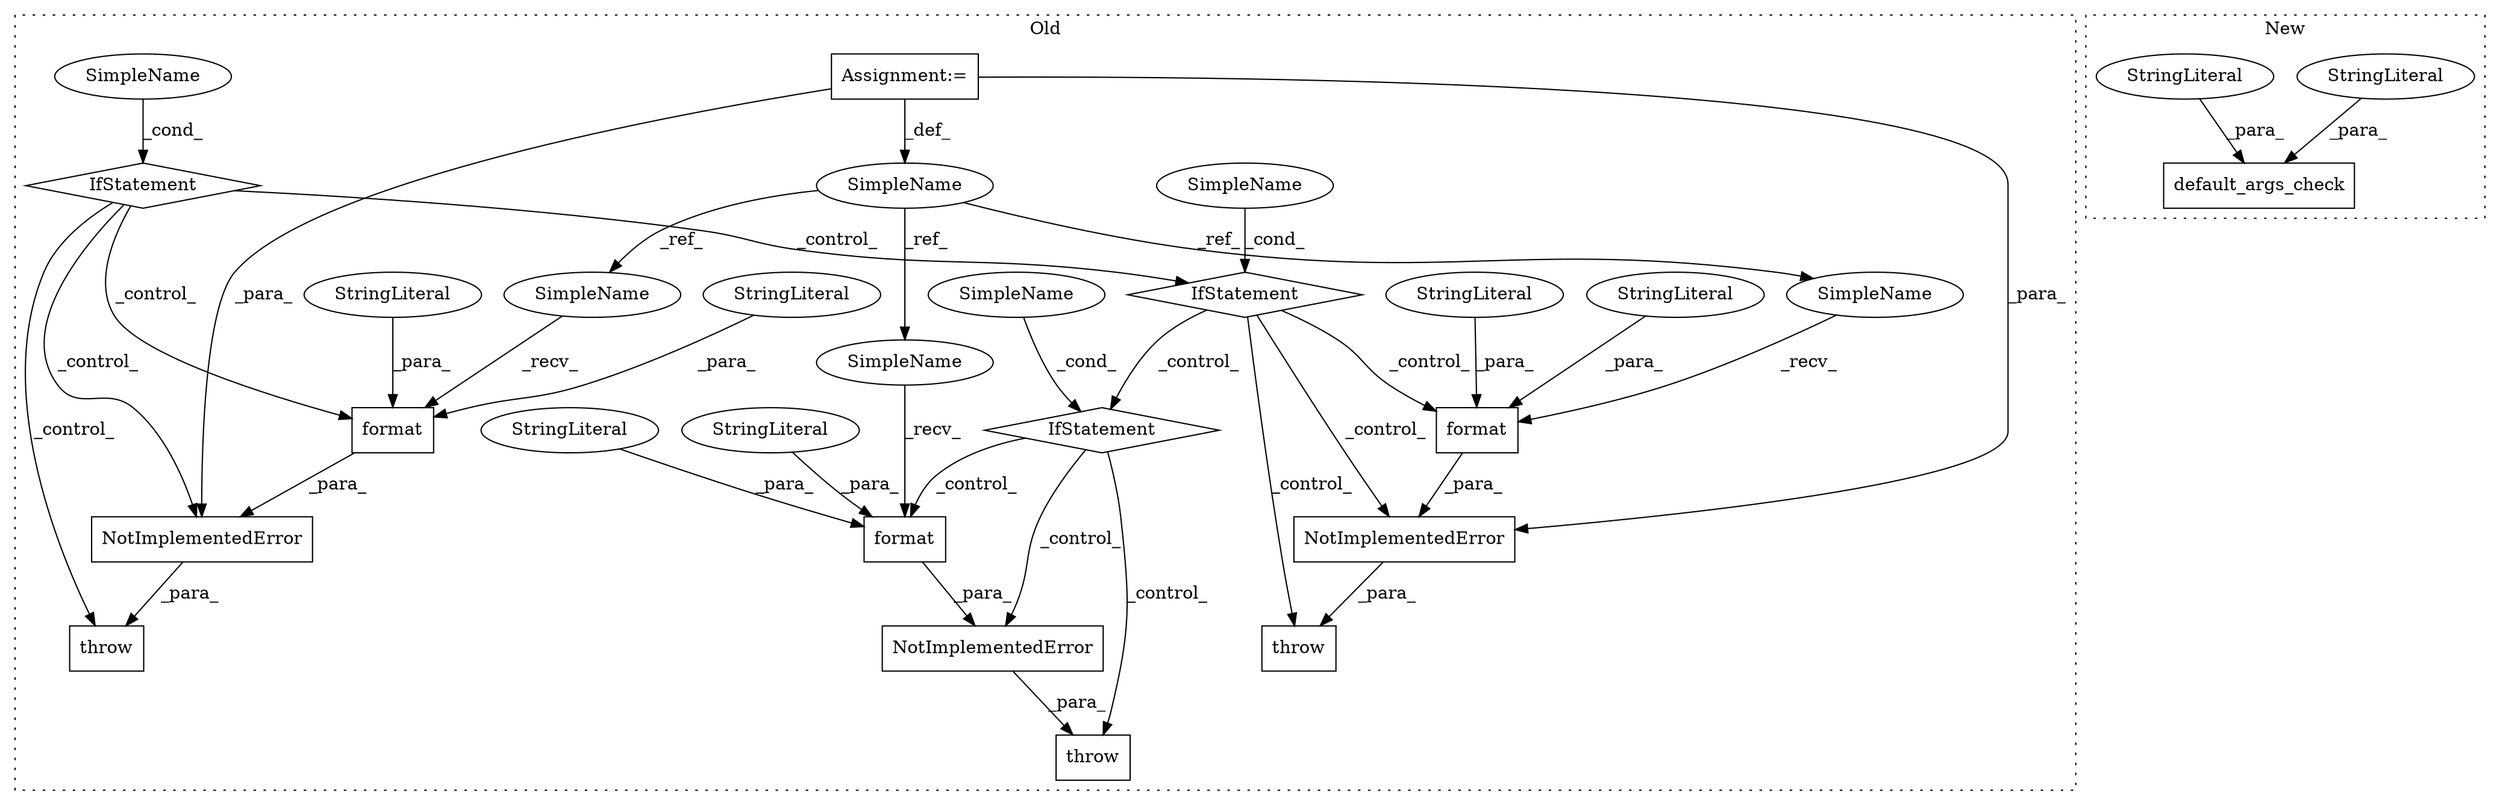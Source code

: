 digraph G {
subgraph cluster0 {
1 [label="NotImplementedError" a="32" s="666,729" l="20,1" shape="box"];
3 [label="SimpleName" a="42" s="411" l="9" shape="ellipse"];
4 [label="throw" a="53" s="430" l="6" shape="box"];
5 [label="SimpleName" a="42" s="" l="" shape="ellipse"];
6 [label="throw" a="53" s="660" l="6" shape="box"];
7 [label="format" a="32" s="703,728" l="7,1" shape="box"];
8 [label="SimpleName" a="42" s="363" l="16" shape="ellipse"];
9 [label="format" a="32" s="473,498" l="7,1" shape="box"];
10 [label="throw" a="53" s="545" l="6" shape="box"];
11 [label="format" a="32" s="588,618" l="7,1" shape="box"];
12 [label="IfStatement" a="25" s="407,420" l="4,2" shape="diamond"];
13 [label="SimpleName" a="42" s="" l="" shape="ellipse"];
14 [label="IfStatement" a="25" s="632,650" l="4,2" shape="diamond"];
15 [label="NotImplementedError" a="32" s="436,499" l="20,1" shape="box"];
16 [label="IfStatement" a="25" s="512,535" l="4,2" shape="diamond"];
17 [label="NotImplementedError" a="32" s="551,619" l="20,1" shape="box"];
19 [label="StringLiteral" a="45" s="612" l="6" shape="ellipse"];
21 [label="StringLiteral" a="45" s="595" l="16" shape="ellipse"];
22 [label="StringLiteral" a="45" s="722" l="6" shape="ellipse"];
23 [label="Assignment:=" a="7" s="363" l="16" shape="box"];
24 [label="StringLiteral" a="45" s="710" l="11" shape="ellipse"];
25 [label="StringLiteral" a="45" s="480" l="11" shape="ellipse"];
26 [label="StringLiteral" a="45" s="492" l="6" shape="ellipse"];
27 [label="SimpleName" a="42" s="686" l="16" shape="ellipse"];
28 [label="SimpleName" a="42" s="571" l="16" shape="ellipse"];
29 [label="SimpleName" a="42" s="456" l="16" shape="ellipse"];
label = "Old";
style="dotted";
}
subgraph cluster1 {
2 [label="default_args_check" a="32" s="368,425" l="19,1" shape="box"];
18 [label="StringLiteral" a="45" s="402" l="16" shape="ellipse"];
20 [label="StringLiteral" a="45" s="419" l="6" shape="ellipse"];
label = "New";
style="dotted";
}
1 -> 6 [label="_para_"];
3 -> 12 [label="_cond_"];
5 -> 16 [label="_cond_"];
7 -> 1 [label="_para_"];
8 -> 29 [label="_ref_"];
8 -> 27 [label="_ref_"];
8 -> 28 [label="_ref_"];
9 -> 15 [label="_para_"];
11 -> 17 [label="_para_"];
12 -> 9 [label="_control_"];
12 -> 4 [label="_control_"];
12 -> 15 [label="_control_"];
12 -> 16 [label="_control_"];
13 -> 14 [label="_cond_"];
14 -> 7 [label="_control_"];
14 -> 6 [label="_control_"];
14 -> 1 [label="_control_"];
15 -> 4 [label="_para_"];
16 -> 11 [label="_control_"];
16 -> 14 [label="_control_"];
16 -> 10 [label="_control_"];
16 -> 17 [label="_control_"];
17 -> 10 [label="_para_"];
18 -> 2 [label="_para_"];
19 -> 11 [label="_para_"];
20 -> 2 [label="_para_"];
21 -> 11 [label="_para_"];
22 -> 7 [label="_para_"];
23 -> 8 [label="_def_"];
23 -> 17 [label="_para_"];
23 -> 15 [label="_para_"];
24 -> 7 [label="_para_"];
25 -> 9 [label="_para_"];
26 -> 9 [label="_para_"];
27 -> 7 [label="_recv_"];
28 -> 11 [label="_recv_"];
29 -> 9 [label="_recv_"];
}